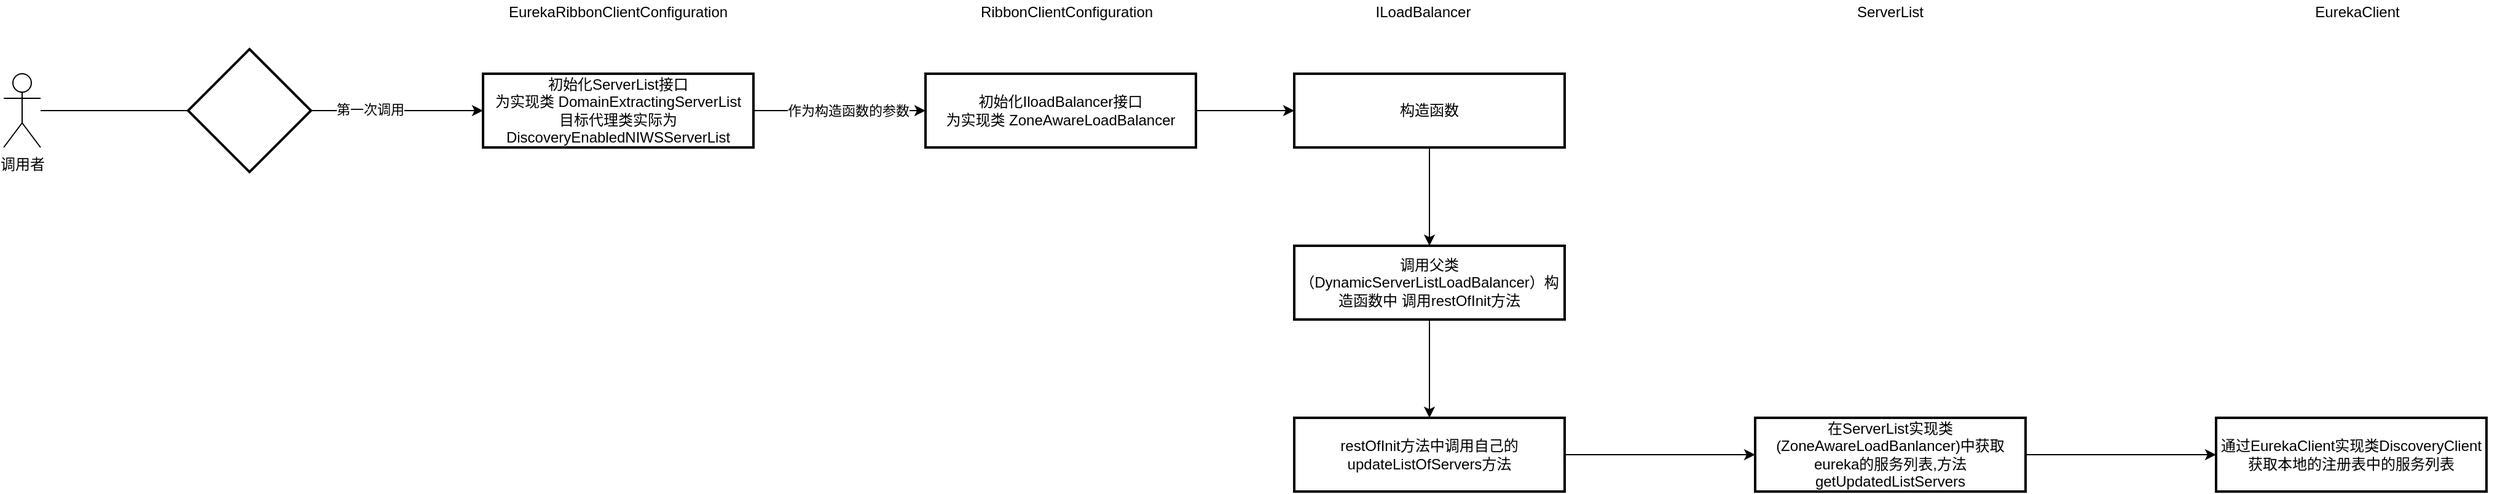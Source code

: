<mxfile version="14.9.6" type="device"><diagram id="LuK0RjZJP9UkbDqGU5_i" name="ribbo如何与eureka整合获取服务列表"><mxGraphModel dx="1188" dy="754" grid="1" gridSize="10" guides="1" tooltips="1" connect="1" arrows="1" fold="1" page="1" pageScale="1" pageWidth="2339" pageHeight="3300" math="0" shadow="0"><root><mxCell id="0"/><mxCell id="1" parent="0"/><mxCell id="P0dcEl5j9UszlEE7GI0o-3" value="" style="edgeStyle=orthogonalEdgeStyle;rounded=0;orthogonalLoop=1;jettySize=auto;html=1;" edge="1" parent="1" source="P0dcEl5j9UszlEE7GI0o-1"><mxGeometry relative="1" as="geometry"><mxPoint x="450" y="590" as="targetPoint"/></mxGeometry></mxCell><mxCell id="P0dcEl5j9UszlEE7GI0o-1" value="调用者" style="shape=umlActor;verticalLabelPosition=bottom;verticalAlign=top;html=1;outlineConnect=0;" vertex="1" parent="1"><mxGeometry x="150" y="560" width="30" height="60" as="geometry"/></mxCell><mxCell id="P0dcEl5j9UszlEE7GI0o-6" value="" style="edgeStyle=orthogonalEdgeStyle;rounded=0;orthogonalLoop=1;jettySize=auto;html=1;" edge="1" parent="1" source="P0dcEl5j9UszlEE7GI0o-4" target="P0dcEl5j9UszlEE7GI0o-5"><mxGeometry relative="1" as="geometry"/></mxCell><mxCell id="P0dcEl5j9UszlEE7GI0o-7" value="第一次调用" style="edgeLabel;html=1;align=center;verticalAlign=middle;resizable=0;points=[];" vertex="1" connectable="0" parent="P0dcEl5j9UszlEE7GI0o-6"><mxGeometry x="-0.314" y="1" relative="1" as="geometry"><mxPoint as="offset"/></mxGeometry></mxCell><mxCell id="P0dcEl5j9UszlEE7GI0o-4" value="" style="strokeWidth=2;html=1;shape=mxgraph.flowchart.decision;whiteSpace=wrap;" vertex="1" parent="1"><mxGeometry x="300" y="540" width="100" height="100" as="geometry"/></mxCell><mxCell id="P0dcEl5j9UszlEE7GI0o-10" value="" style="edgeStyle=orthogonalEdgeStyle;rounded=0;orthogonalLoop=1;jettySize=auto;html=1;" edge="1" parent="1" source="P0dcEl5j9UszlEE7GI0o-5" target="P0dcEl5j9UszlEE7GI0o-9"><mxGeometry relative="1" as="geometry"/></mxCell><mxCell id="P0dcEl5j9UszlEE7GI0o-14" value="作为构造函数的参数" style="edgeLabel;html=1;align=center;verticalAlign=middle;resizable=0;points=[];" vertex="1" connectable="0" parent="P0dcEl5j9UszlEE7GI0o-10"><mxGeometry x="-0.324" y="3" relative="1" as="geometry"><mxPoint x="29" y="3" as="offset"/></mxGeometry></mxCell><mxCell id="P0dcEl5j9UszlEE7GI0o-5" value="初始化ServerList接口&lt;br&gt;为实现类 DomainExtractingServerList&lt;br&gt;目标代理类实际为DiscoveryEnabledNIWSServerList" style="whiteSpace=wrap;html=1;strokeWidth=2;" vertex="1" parent="1"><mxGeometry x="540" y="560" width="220" height="60" as="geometry"/></mxCell><mxCell id="P0dcEl5j9UszlEE7GI0o-31" value="" style="edgeStyle=orthogonalEdgeStyle;rounded=0;orthogonalLoop=1;jettySize=auto;html=1;" edge="1" parent="1" source="P0dcEl5j9UszlEE7GI0o-9" target="P0dcEl5j9UszlEE7GI0o-30"><mxGeometry relative="1" as="geometry"/></mxCell><mxCell id="P0dcEl5j9UszlEE7GI0o-9" value="初始化IloadBalancer接口&lt;br&gt;为实现类 ZoneAwareLoadBalancer" style="whiteSpace=wrap;html=1;strokeWidth=2;" vertex="1" parent="1"><mxGeometry x="900" y="560" width="220" height="60" as="geometry"/></mxCell><mxCell id="P0dcEl5j9UszlEE7GI0o-11" value="EurekaRibbonClientConfiguration" style="text;html=1;strokeColor=none;fillColor=none;align=center;verticalAlign=middle;whiteSpace=wrap;rounded=0;" vertex="1" parent="1"><mxGeometry x="545" y="500" width="210" height="20" as="geometry"/></mxCell><mxCell id="P0dcEl5j9UszlEE7GI0o-12" value="ILoadBalancer" style="text;html=1;strokeColor=none;fillColor=none;align=center;verticalAlign=middle;whiteSpace=wrap;rounded=0;" vertex="1" parent="1"><mxGeometry x="1190" y="500" width="230" height="20" as="geometry"/></mxCell><mxCell id="P0dcEl5j9UszlEE7GI0o-20" value="" style="edgeStyle=orthogonalEdgeStyle;rounded=0;orthogonalLoop=1;jettySize=auto;html=1;" edge="1" parent="1" source="P0dcEl5j9UszlEE7GI0o-17" target="P0dcEl5j9UszlEE7GI0o-19"><mxGeometry relative="1" as="geometry"/></mxCell><mxCell id="P0dcEl5j9UszlEE7GI0o-17" value="调用父类（DynamicServerListLoadBalancer）构造函数中 调用restOfInit方法" style="whiteSpace=wrap;html=1;strokeWidth=2;" vertex="1" parent="1"><mxGeometry x="1200" y="700" width="220" height="60" as="geometry"/></mxCell><mxCell id="P0dcEl5j9UszlEE7GI0o-22" value="" style="edgeStyle=orthogonalEdgeStyle;rounded=0;orthogonalLoop=1;jettySize=auto;html=1;" edge="1" parent="1" source="P0dcEl5j9UszlEE7GI0o-19" target="P0dcEl5j9UszlEE7GI0o-21"><mxGeometry relative="1" as="geometry"/></mxCell><mxCell id="P0dcEl5j9UszlEE7GI0o-19" value="restOfInit方法中调用自己的updateListOfServers方法" style="whiteSpace=wrap;html=1;strokeWidth=2;" vertex="1" parent="1"><mxGeometry x="1200" y="840" width="220" height="60" as="geometry"/></mxCell><mxCell id="P0dcEl5j9UszlEE7GI0o-24" value="" style="edgeStyle=orthogonalEdgeStyle;rounded=0;orthogonalLoop=1;jettySize=auto;html=1;" edge="1" parent="1" source="P0dcEl5j9UszlEE7GI0o-21" target="P0dcEl5j9UszlEE7GI0o-23"><mxGeometry relative="1" as="geometry"/></mxCell><mxCell id="P0dcEl5j9UszlEE7GI0o-21" value="在ServerList实现类(ZoneAwareLoadBanlancer)中获取eureka的服务列表,方法 getUpdatedListServers" style="whiteSpace=wrap;html=1;strokeWidth=2;" vertex="1" parent="1"><mxGeometry x="1575" y="840" width="220" height="60" as="geometry"/></mxCell><mxCell id="P0dcEl5j9UszlEE7GI0o-23" value="通过EurekaClient实现类DiscoveryClient获取本地的注册表中的服务列表" style="whiteSpace=wrap;html=1;strokeWidth=2;" vertex="1" parent="1"><mxGeometry x="1950" y="840" width="220" height="60" as="geometry"/></mxCell><mxCell id="P0dcEl5j9UszlEE7GI0o-25" value="ServerList" style="text;html=1;strokeColor=none;fillColor=none;align=center;verticalAlign=middle;whiteSpace=wrap;rounded=0;" vertex="1" parent="1"><mxGeometry x="1570" y="500" width="230" height="20" as="geometry"/></mxCell><mxCell id="P0dcEl5j9UszlEE7GI0o-26" value="EurekaClient" style="text;html=1;strokeColor=none;fillColor=none;align=center;verticalAlign=middle;whiteSpace=wrap;rounded=0;" vertex="1" parent="1"><mxGeometry x="1950" y="500" width="230" height="20" as="geometry"/></mxCell><mxCell id="P0dcEl5j9UszlEE7GI0o-29" value="RibbonClientConfiguration" style="text;html=1;strokeColor=none;fillColor=none;align=center;verticalAlign=middle;whiteSpace=wrap;rounded=0;" vertex="1" parent="1"><mxGeometry x="900" y="500" width="230" height="20" as="geometry"/></mxCell><mxCell id="P0dcEl5j9UszlEE7GI0o-32" style="edgeStyle=orthogonalEdgeStyle;rounded=0;orthogonalLoop=1;jettySize=auto;html=1;" edge="1" parent="1" source="P0dcEl5j9UszlEE7GI0o-30" target="P0dcEl5j9UszlEE7GI0o-17"><mxGeometry relative="1" as="geometry"/></mxCell><mxCell id="P0dcEl5j9UszlEE7GI0o-30" value="构造函数" style="whiteSpace=wrap;html=1;strokeWidth=2;" vertex="1" parent="1"><mxGeometry x="1200" y="560" width="220" height="60" as="geometry"/></mxCell></root></mxGraphModel></diagram></mxfile>